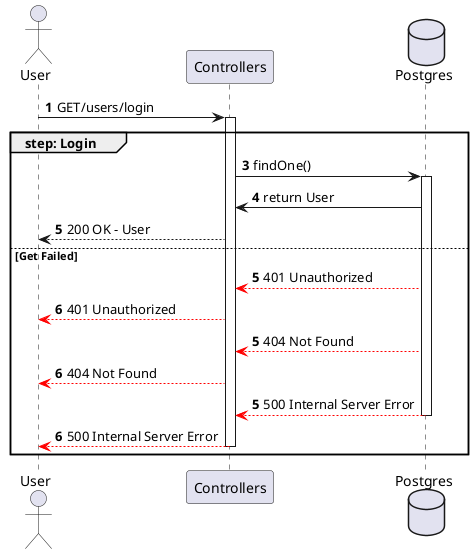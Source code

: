 @startuml login

actor User
participant Controllers
database Postgres

autonumber
User -> Controllers ++: GET/users/login
group step: Login
    autonumber 3
    Controllers -> Postgres ++: findOne()
    Postgres -> Controllers: return User
    Controllers --> User : 200 OK - User
else Get Failed
    autonumber 5
    Postgres --[#red]> Controllers: 401 Unauthorized
    Controllers --[#red]> User : 401 Unauthorized
    autonumber 5
    Postgres --[#red]> Controllers : 404 Not Found
    Controllers --[#red]> User : 404 Not Found
    autonumber 5
    Postgres --[#red]> Controllers --: 500 Internal Server Error
    Controllers --[#red]> User --: 500 Internal Server Error
end

@enduml